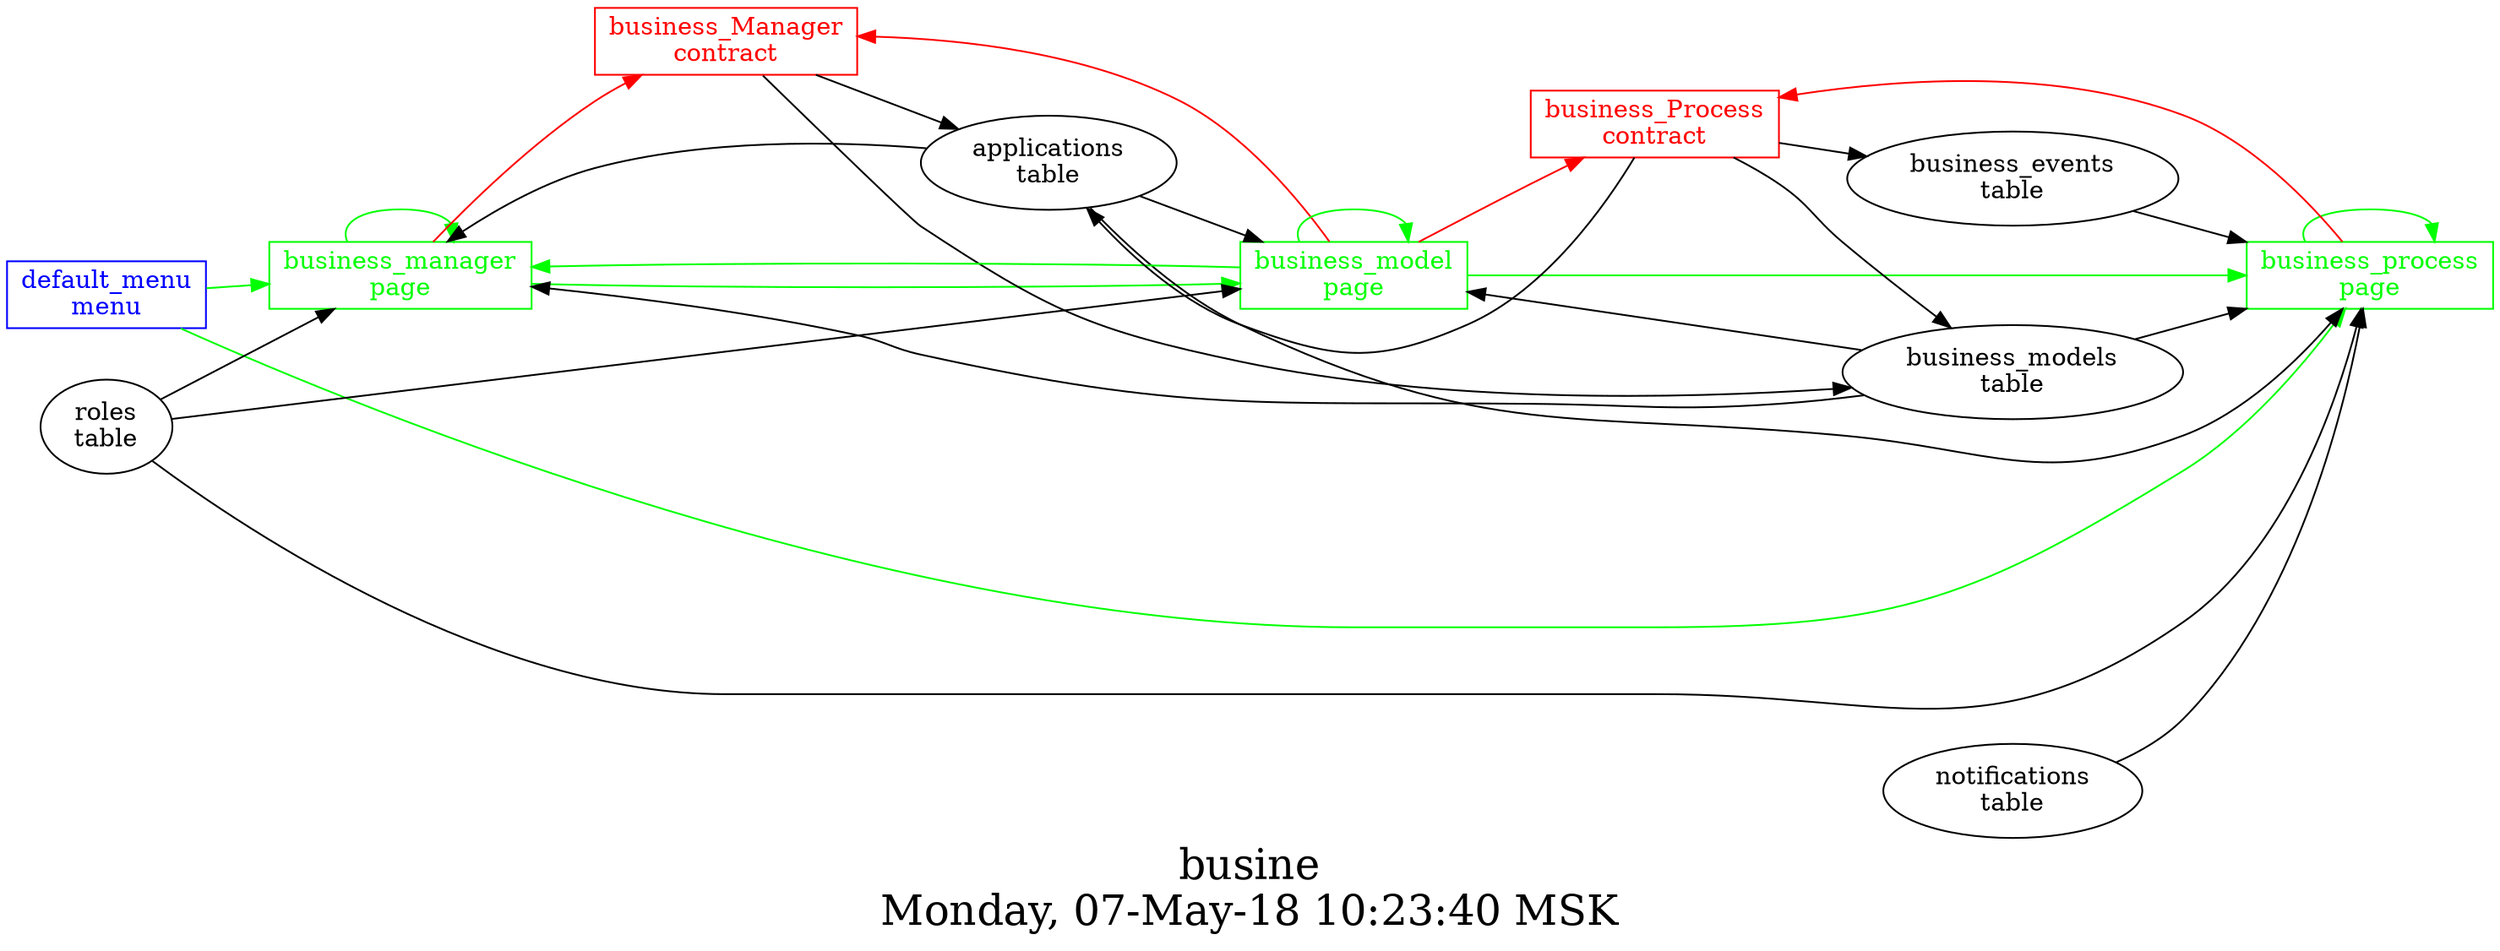digraph G {
graph [
  fontsize="24";
  label="busine\nMonday, 07-May-18 10:23:40 MSK";
  nojustify=true;
  ordering=out;
  rankdir=LR;
  size="30";
];
"default_menu\nmenu" -> "business_manager\npage"  [ color=green ]
"default_menu\nmenu" -> "business_process\npage"  [ color=green ]
"default_menu\nmenu" [color=blue, fontcolor=blue, group=menus, shape=record];
"business_manager\npage" -> "business_Manager\ncontract"  [ color=red ]
"applications\ntable" -> "business_manager\npage"  [ color="" ]
"roles\ntable" -> "business_manager\npage"  [ color="" ]
"business_models\ntable" -> "business_manager\npage"  [ color="" ]
"business_manager\npage" -> "business_model\npage"  [ color=green ]
"business_manager\npage" -> "business_manager\npage"  [ color=green ]
"business_manager\npage" [color=green, fontcolor=green, group=pages, shape=record];
"business_model\npage" -> "business_Process\ncontract"  [ color=red ]
"business_model\npage" -> "business_Manager\ncontract"  [ color=red ]
"applications\ntable" -> "business_model\npage"  [ color="" ]
"business_models\ntable" -> "business_model\npage"  [ color="" ]
"roles\ntable" -> "business_model\npage"  [ color="" ]
"business_model\npage" -> "business_manager\npage"  [ color=green ]
"business_model\npage" -> "business_process\npage"  [ color=green ]
"business_model\npage" -> "business_model\npage"  [ color=green ]
"business_model\npage" [color=green, fontcolor=green, group=pages, shape=record];
"business_process\npage" -> "business_Process\ncontract"  [ color=red ]
"applications\ntable" -> "business_process\npage"  [ color="" ]
"notifications\ntable" -> "business_process\npage"  [ color="" ]
"business_models\ntable" -> "business_process\npage"  [ color="" ]
"roles\ntable" -> "business_process\npage"  [ color="" ]
"business_events\ntable" -> "business_process\npage"  [ color="" ]
"business_process\npage" -> "business_process\npage"  [ color=green ]
"business_process\npage" [color=green, fontcolor=green, group=pages, shape=record];
"business_Manager\ncontract" -> "applications\ntable"  [ color="" ]
"business_Manager\ncontract" -> "business_models\ntable"  [ color="" ]
"business_Manager\ncontract" [color=red, fontcolor=red, group=contracts, shape=record];
"business_Process\ncontract" -> "applications\ntable"  [ color="" ]
"business_Process\ncontract" -> "business_events\ntable"  [ color="" ]
"business_Process\ncontract" -> "business_models\ntable"  [ color="" ]
"business_Process\ncontract" [color=red, fontcolor=red, group=contracts, shape=record];
"business_events\ntable" [color="", fontcolor="", group=tables, shape=""];
"business_models\ntable" [color="", fontcolor="", group=tables, shape=""];
}
